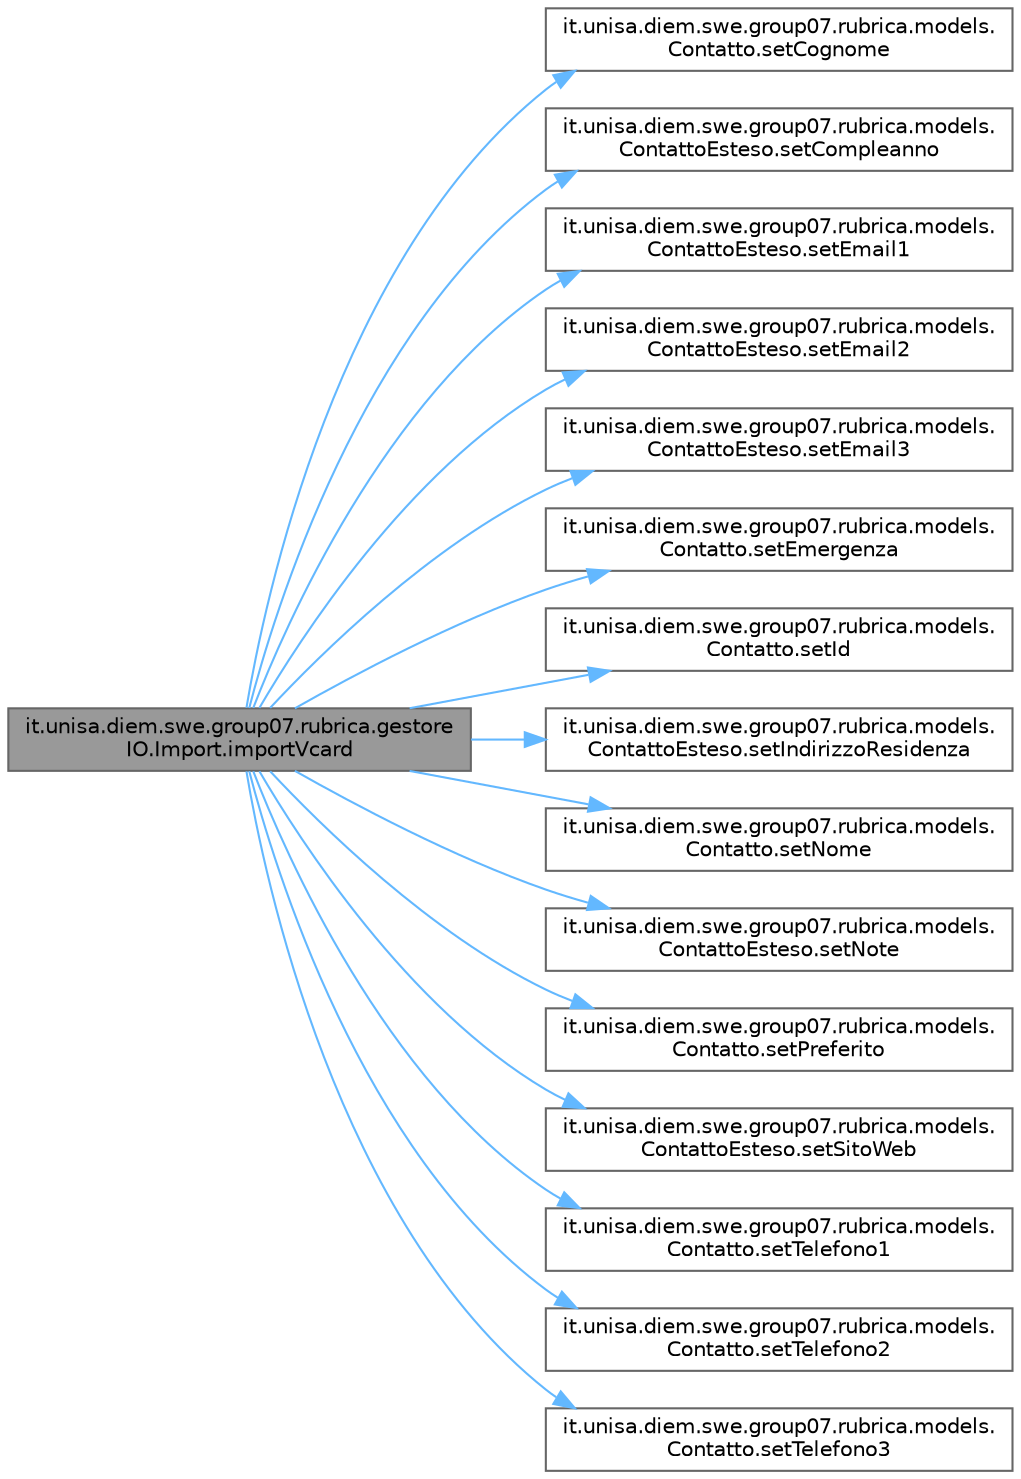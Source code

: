 digraph "it.unisa.diem.swe.group07.rubrica.gestoreIO.Import.importVcard"
{
 // LATEX_PDF_SIZE
  bgcolor="transparent";
  edge [fontname=Helvetica,fontsize=10,labelfontname=Helvetica,labelfontsize=10];
  node [fontname=Helvetica,fontsize=10,shape=box,height=0.2,width=0.4];
  rankdir="LR";
  Node1 [id="Node000001",label="it.unisa.diem.swe.group07.rubrica.gestore\lIO.Import.importVcard",height=0.2,width=0.4,color="gray40", fillcolor="grey60", style="filled", fontcolor="black",tooltip="metodo per importare i contatti da un file vCard (.vcf) e aggiungerli a una rubrica"];
  Node1 -> Node2 [id="edge1_Node000001_Node000002",color="steelblue1",style="solid",tooltip=" "];
  Node2 [id="Node000002",label="it.unisa.diem.swe.group07.rubrica.models.\lContatto.setCognome",height=0.2,width=0.4,color="grey40", fillcolor="white", style="filled",URL="$classit_1_1unisa_1_1diem_1_1swe_1_1group07_1_1rubrica_1_1models_1_1_contatto.html#a48874f7bb2cc843c3db35d5a15ad8713",tooltip="metodo setter per l'attributo \"cognome\"."];
  Node1 -> Node3 [id="edge2_Node000001_Node000003",color="steelblue1",style="solid",tooltip=" "];
  Node3 [id="Node000003",label="it.unisa.diem.swe.group07.rubrica.models.\lContattoEsteso.setCompleanno",height=0.2,width=0.4,color="grey40", fillcolor="white", style="filled",URL="$classit_1_1unisa_1_1diem_1_1swe_1_1group07_1_1rubrica_1_1models_1_1_contatto_esteso.html#a6d4bc58892ad638212b97c64895137d2",tooltip="metodo setter per l'attributo \"compleanno\"."];
  Node1 -> Node4 [id="edge3_Node000001_Node000004",color="steelblue1",style="solid",tooltip=" "];
  Node4 [id="Node000004",label="it.unisa.diem.swe.group07.rubrica.models.\lContattoEsteso.setEmail1",height=0.2,width=0.4,color="grey40", fillcolor="white", style="filled",URL="$classit_1_1unisa_1_1diem_1_1swe_1_1group07_1_1rubrica_1_1models_1_1_contatto_esteso.html#a36af8fe9218047054ad183ed891b60e1",tooltip="metodo setter per l'attributo \"email1\""];
  Node1 -> Node5 [id="edge4_Node000001_Node000005",color="steelblue1",style="solid",tooltip=" "];
  Node5 [id="Node000005",label="it.unisa.diem.swe.group07.rubrica.models.\lContattoEsteso.setEmail2",height=0.2,width=0.4,color="grey40", fillcolor="white", style="filled",URL="$classit_1_1unisa_1_1diem_1_1swe_1_1group07_1_1rubrica_1_1models_1_1_contatto_esteso.html#a46376bd0f606423f87881020b236e26e",tooltip="metodo setter per l'attributo \"email2\""];
  Node1 -> Node6 [id="edge5_Node000001_Node000006",color="steelblue1",style="solid",tooltip=" "];
  Node6 [id="Node000006",label="it.unisa.diem.swe.group07.rubrica.models.\lContattoEsteso.setEmail3",height=0.2,width=0.4,color="grey40", fillcolor="white", style="filled",URL="$classit_1_1unisa_1_1diem_1_1swe_1_1group07_1_1rubrica_1_1models_1_1_contatto_esteso.html#a9db7d261f327996438384a8057d98633",tooltip="metodo setter per l'attributo \"email3\""];
  Node1 -> Node7 [id="edge6_Node000001_Node000007",color="steelblue1",style="solid",tooltip=" "];
  Node7 [id="Node000007",label="it.unisa.diem.swe.group07.rubrica.models.\lContatto.setEmergenza",height=0.2,width=0.4,color="grey40", fillcolor="white", style="filled",URL="$classit_1_1unisa_1_1diem_1_1swe_1_1group07_1_1rubrica_1_1models_1_1_contatto.html#af0f66ed6416405c9efcf3361f1282e02",tooltip="metodo setter per l'attributo \"emergenza\""];
  Node1 -> Node8 [id="edge7_Node000001_Node000008",color="steelblue1",style="solid",tooltip=" "];
  Node8 [id="Node000008",label="it.unisa.diem.swe.group07.rubrica.models.\lContatto.setId",height=0.2,width=0.4,color="grey40", fillcolor="white", style="filled",URL="$classit_1_1unisa_1_1diem_1_1swe_1_1group07_1_1rubrica_1_1models_1_1_contatto.html#aead2ea705dd7e41631bc4a42cb8293ec",tooltip="metodo setter per l'attributo \"id\"."];
  Node1 -> Node9 [id="edge8_Node000001_Node000009",color="steelblue1",style="solid",tooltip=" "];
  Node9 [id="Node000009",label="it.unisa.diem.swe.group07.rubrica.models.\lContattoEsteso.setIndirizzoResidenza",height=0.2,width=0.4,color="grey40", fillcolor="white", style="filled",URL="$classit_1_1unisa_1_1diem_1_1swe_1_1group07_1_1rubrica_1_1models_1_1_contatto_esteso.html#acd92c0fe623f6a6a3fbaf323e18a6cb0",tooltip="metodo setter per l'attributo \"indirizzoResidenza\"."];
  Node1 -> Node10 [id="edge9_Node000001_Node000010",color="steelblue1",style="solid",tooltip=" "];
  Node10 [id="Node000010",label="it.unisa.diem.swe.group07.rubrica.models.\lContatto.setNome",height=0.2,width=0.4,color="grey40", fillcolor="white", style="filled",URL="$classit_1_1unisa_1_1diem_1_1swe_1_1group07_1_1rubrica_1_1models_1_1_contatto.html#ab137d686d60ac621ea3b68b46a90d964",tooltip="metodo setter per l'attributo \"nome\"."];
  Node1 -> Node11 [id="edge10_Node000001_Node000011",color="steelblue1",style="solid",tooltip=" "];
  Node11 [id="Node000011",label="it.unisa.diem.swe.group07.rubrica.models.\lContattoEsteso.setNote",height=0.2,width=0.4,color="grey40", fillcolor="white", style="filled",URL="$classit_1_1unisa_1_1diem_1_1swe_1_1group07_1_1rubrica_1_1models_1_1_contatto_esteso.html#a789eb2fe1e1f5dace7d3dd285a686dfe",tooltip="metodo setter per l'attributo \"note\""];
  Node1 -> Node12 [id="edge11_Node000001_Node000012",color="steelblue1",style="solid",tooltip=" "];
  Node12 [id="Node000012",label="it.unisa.diem.swe.group07.rubrica.models.\lContatto.setPreferito",height=0.2,width=0.4,color="grey40", fillcolor="white", style="filled",URL="$classit_1_1unisa_1_1diem_1_1swe_1_1group07_1_1rubrica_1_1models_1_1_contatto.html#af4e7e2aae5e5f1294ef724fd6c8f1014",tooltip="metodo setter per l'attributo \"preferito\"."];
  Node1 -> Node13 [id="edge12_Node000001_Node000013",color="steelblue1",style="solid",tooltip=" "];
  Node13 [id="Node000013",label="it.unisa.diem.swe.group07.rubrica.models.\lContattoEsteso.setSitoWeb",height=0.2,width=0.4,color="grey40", fillcolor="white", style="filled",URL="$classit_1_1unisa_1_1diem_1_1swe_1_1group07_1_1rubrica_1_1models_1_1_contatto_esteso.html#ad8727e52c2209cd06f46bc23d5b0b6d1",tooltip="metodo setter per l'attributo \"sitoWeb\""];
  Node1 -> Node14 [id="edge13_Node000001_Node000014",color="steelblue1",style="solid",tooltip=" "];
  Node14 [id="Node000014",label="it.unisa.diem.swe.group07.rubrica.models.\lContatto.setTelefono1",height=0.2,width=0.4,color="grey40", fillcolor="white", style="filled",URL="$classit_1_1unisa_1_1diem_1_1swe_1_1group07_1_1rubrica_1_1models_1_1_contatto.html#a5db3d30f3b5eed59caa633f26379c02a",tooltip="metodo setter per l'attributo \"telefono1\"."];
  Node1 -> Node15 [id="edge14_Node000001_Node000015",color="steelblue1",style="solid",tooltip=" "];
  Node15 [id="Node000015",label="it.unisa.diem.swe.group07.rubrica.models.\lContatto.setTelefono2",height=0.2,width=0.4,color="grey40", fillcolor="white", style="filled",URL="$classit_1_1unisa_1_1diem_1_1swe_1_1group07_1_1rubrica_1_1models_1_1_contatto.html#ad2057abd955355d3abb1ad0832d0d7fe",tooltip="metodo setter per l'attributo \"telefono2\"."];
  Node1 -> Node16 [id="edge15_Node000001_Node000016",color="steelblue1",style="solid",tooltip=" "];
  Node16 [id="Node000016",label="it.unisa.diem.swe.group07.rubrica.models.\lContatto.setTelefono3",height=0.2,width=0.4,color="grey40", fillcolor="white", style="filled",URL="$classit_1_1unisa_1_1diem_1_1swe_1_1group07_1_1rubrica_1_1models_1_1_contatto.html#a81480a3066b2cc15ecca321b2c3be534",tooltip="metodo setter per l'attributo \"telefono3\"."];
}
